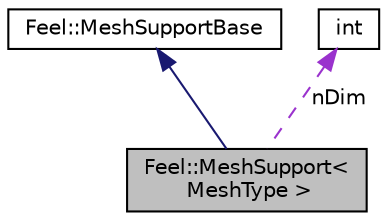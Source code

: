 digraph "Feel::MeshSupport&lt; MeshType &gt;"
{
 // LATEX_PDF_SIZE
  edge [fontname="Helvetica",fontsize="10",labelfontname="Helvetica",labelfontsize="10"];
  node [fontname="Helvetica",fontsize="10",shape=record];
  Node1 [label="Feel::MeshSupport\<\l MeshType \>",height=0.2,width=0.4,color="black", fillcolor="grey75", style="filled", fontcolor="black",tooltip="Description of a mesh support."];
  Node2 -> Node1 [dir="back",color="midnightblue",fontsize="10",style="solid",fontname="Helvetica"];
  Node2 [label="Feel::MeshSupportBase",height=0.2,width=0.4,color="black", fillcolor="white", style="filled",URL="$classFeel_1_1MeshSupportBase.html",tooltip="Description of a mesh support."];
  Node3 -> Node1 [dir="back",color="darkorchid3",fontsize="10",style="dashed",label=" nDim" ,fontname="Helvetica"];
  Node3 [label="int",height=0.2,width=0.4,color="black", fillcolor="white", style="filled",URL="$classint.html",tooltip=" "];
}
